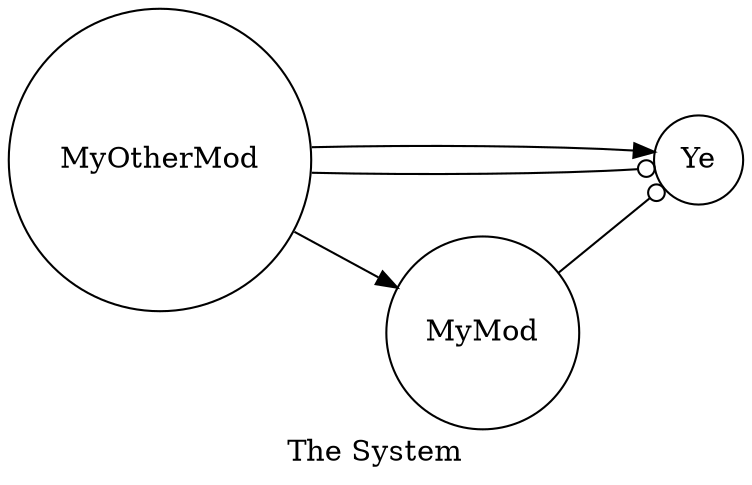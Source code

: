 digraph example {
rankdir=LR;
node [shape=circle];
Ye [label="Ye"];
MyMod [label="MyMod"];
MyOtherMod [label="MyOtherMod"];

MyMod -> Ye[arrowhead=odot];
MyOtherMod -> Ye[arrowhead=odot];
MyOtherMod -> MyMod[arrowhead=normal];
MyOtherMod -> Ye[arrowhead=normal];
label="The System"
style=filled
fillcolor=yellow
}

